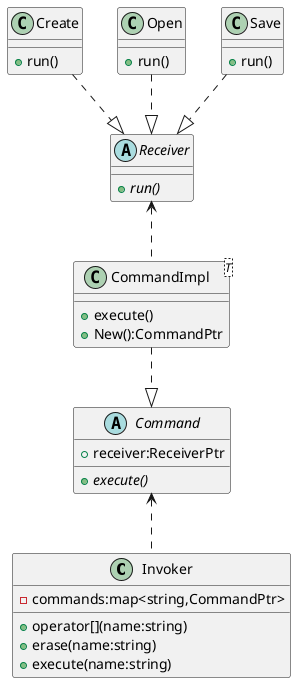 @startuml

class Invoker{
-commands:map<string,CommandPtr>
+operator[](name:string)
+erase(name:string)
+execute(name:string)
}

abstract Receiver{
+{abstract}run()
}

abstract Command{
+receiver:ReceiverPtr
+{abstract}execute()
}

class CommandImpl<T>{
+execute()
+New():CommandPtr
}

class Create{
+run()
}


class Open{
+run()
}


class Save{
+run()
}

Open ..|> Receiver
Create ..|> Receiver
Save ..|> Receiver

CommandImpl ..|> Command
Receiver <.. CommandImpl

Command <.. Invoker

@enduml